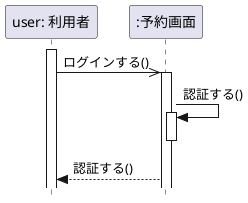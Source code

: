 @startuml 利用者と予約画面
hide footbox
skinparam style strictuml
participant "user: 利用者" as user
participant ":予約画面" as reserve

activate user
    user ->> reserve: ログインする()
    activate reserve
        reserve -> reserve: 認証する()
        activate reserve
    deactivate reserve
    user <-- reserve: 認証する()

@enduml